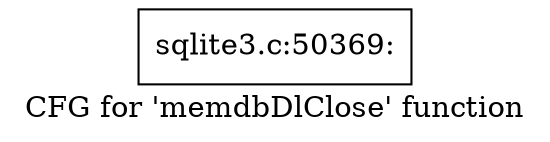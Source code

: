 digraph "CFG for 'memdbDlClose' function" {
	label="CFG for 'memdbDlClose' function";

	Node0x55c0fa920160 [shape=record,label="{sqlite3.c:50369:}"];
}
